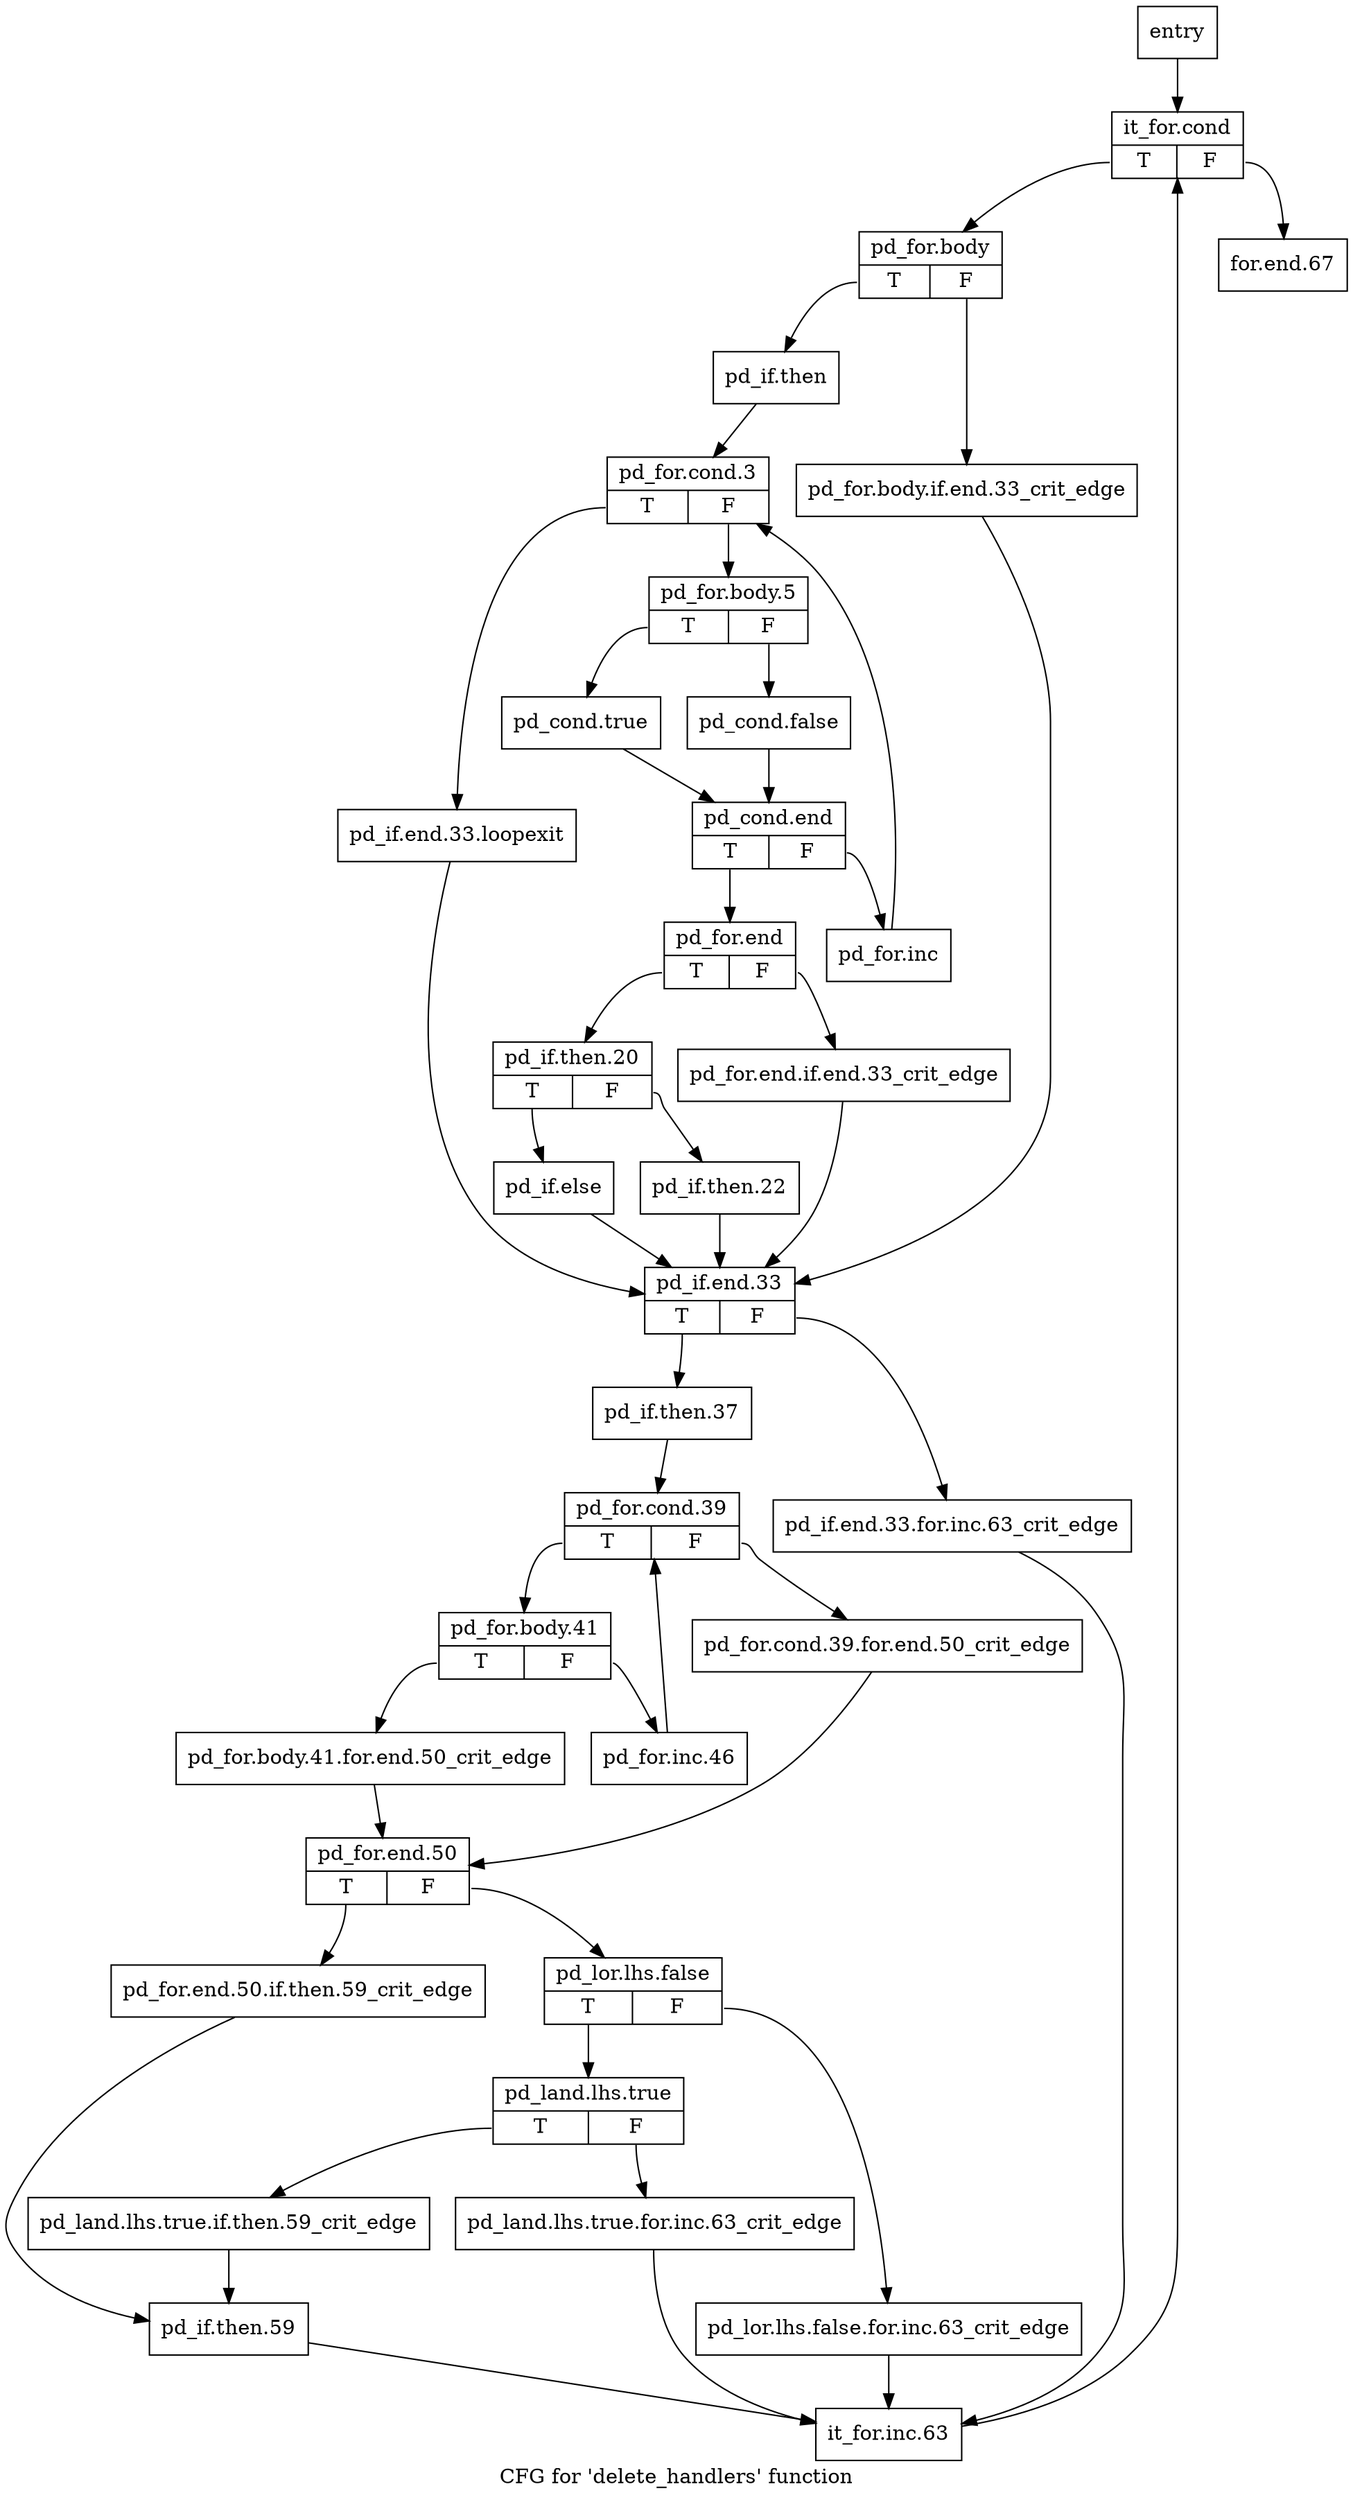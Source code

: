 digraph "CFG for 'delete_handlers' function" {
	label="CFG for 'delete_handlers' function";

	Node0x4d11b60 [shape=record,label="{entry}"];
	Node0x4d11b60 -> Node0x4d12040;
	Node0x4d12040 [shape=record,label="{it_for.cond|{<s0>T|<s1>F}}"];
	Node0x4d12040:s0 -> Node0x4d12090;
	Node0x4d12040:s1 -> Node0x4d12a90;
	Node0x4d12090 [shape=record,label="{pd_for.body|{<s0>T|<s1>F}}"];
	Node0x4d12090:s0 -> Node0x4d12130;
	Node0x4d12090:s1 -> Node0x4d120e0;
	Node0x4d120e0 [shape=record,label="{pd_for.body.if.end.33_crit_edge}"];
	Node0x4d120e0 -> Node0x4d12540;
	Node0x4d12130 [shape=record,label="{pd_if.then}"];
	Node0x4d12130 -> Node0x4d12180;
	Node0x4d12180 [shape=record,label="{pd_for.cond.3|{<s0>T|<s1>F}}"];
	Node0x4d12180:s0 -> Node0x4d124f0;
	Node0x4d12180:s1 -> Node0x4d121d0;
	Node0x4d121d0 [shape=record,label="{pd_for.body.5|{<s0>T|<s1>F}}"];
	Node0x4d121d0:s0 -> Node0x4d12220;
	Node0x4d121d0:s1 -> Node0x4d12270;
	Node0x4d12220 [shape=record,label="{pd_cond.true}"];
	Node0x4d12220 -> Node0x4d122c0;
	Node0x4d12270 [shape=record,label="{pd_cond.false}"];
	Node0x4d12270 -> Node0x4d122c0;
	Node0x4d122c0 [shape=record,label="{pd_cond.end|{<s0>T|<s1>F}}"];
	Node0x4d122c0:s0 -> Node0x4d12360;
	Node0x4d122c0:s1 -> Node0x4d12310;
	Node0x4d12310 [shape=record,label="{pd_for.inc}"];
	Node0x4d12310 -> Node0x4d12180;
	Node0x4d12360 [shape=record,label="{pd_for.end|{<s0>T|<s1>F}}"];
	Node0x4d12360:s0 -> Node0x4d12400;
	Node0x4d12360:s1 -> Node0x4d123b0;
	Node0x4d123b0 [shape=record,label="{pd_for.end.if.end.33_crit_edge}"];
	Node0x4d123b0 -> Node0x4d12540;
	Node0x4d12400 [shape=record,label="{pd_if.then.20|{<s0>T|<s1>F}}"];
	Node0x4d12400:s0 -> Node0x4d124a0;
	Node0x4d12400:s1 -> Node0x4d12450;
	Node0x4d12450 [shape=record,label="{pd_if.then.22}"];
	Node0x4d12450 -> Node0x4d12540;
	Node0x4d124a0 [shape=record,label="{pd_if.else}"];
	Node0x4d124a0 -> Node0x4d12540;
	Node0x4d124f0 [shape=record,label="{pd_if.end.33.loopexit}"];
	Node0x4d124f0 -> Node0x4d12540;
	Node0x4d12540 [shape=record,label="{pd_if.end.33|{<s0>T|<s1>F}}"];
	Node0x4d12540:s0 -> Node0x4d125e0;
	Node0x4d12540:s1 -> Node0x4d12590;
	Node0x4d12590 [shape=record,label="{pd_if.end.33.for.inc.63_crit_edge}"];
	Node0x4d12590 -> Node0x4d12a40;
	Node0x4d125e0 [shape=record,label="{pd_if.then.37}"];
	Node0x4d125e0 -> Node0x4d12630;
	Node0x4d12630 [shape=record,label="{pd_for.cond.39|{<s0>T|<s1>F}}"];
	Node0x4d12630:s0 -> Node0x4d126d0;
	Node0x4d12630:s1 -> Node0x4d12680;
	Node0x4d12680 [shape=record,label="{pd_for.cond.39.for.end.50_crit_edge}"];
	Node0x4d12680 -> Node0x4d127c0;
	Node0x4d126d0 [shape=record,label="{pd_for.body.41|{<s0>T|<s1>F}}"];
	Node0x4d126d0:s0 -> Node0x4d12720;
	Node0x4d126d0:s1 -> Node0x4d12770;
	Node0x4d12720 [shape=record,label="{pd_for.body.41.for.end.50_crit_edge}"];
	Node0x4d12720 -> Node0x4d127c0;
	Node0x4d12770 [shape=record,label="{pd_for.inc.46}"];
	Node0x4d12770 -> Node0x4d12630;
	Node0x4d127c0 [shape=record,label="{pd_for.end.50|{<s0>T|<s1>F}}"];
	Node0x4d127c0:s0 -> Node0x4d12810;
	Node0x4d127c0:s1 -> Node0x4d12860;
	Node0x4d12810 [shape=record,label="{pd_for.end.50.if.then.59_crit_edge}"];
	Node0x4d12810 -> Node0x4d129f0;
	Node0x4d12860 [shape=record,label="{pd_lor.lhs.false|{<s0>T|<s1>F}}"];
	Node0x4d12860:s0 -> Node0x4d12900;
	Node0x4d12860:s1 -> Node0x4d128b0;
	Node0x4d128b0 [shape=record,label="{pd_lor.lhs.false.for.inc.63_crit_edge}"];
	Node0x4d128b0 -> Node0x4d12a40;
	Node0x4d12900 [shape=record,label="{pd_land.lhs.true|{<s0>T|<s1>F}}"];
	Node0x4d12900:s0 -> Node0x4d129a0;
	Node0x4d12900:s1 -> Node0x4d12950;
	Node0x4d12950 [shape=record,label="{pd_land.lhs.true.for.inc.63_crit_edge}"];
	Node0x4d12950 -> Node0x4d12a40;
	Node0x4d129a0 [shape=record,label="{pd_land.lhs.true.if.then.59_crit_edge}"];
	Node0x4d129a0 -> Node0x4d129f0;
	Node0x4d129f0 [shape=record,label="{pd_if.then.59}"];
	Node0x4d129f0 -> Node0x4d12a40;
	Node0x4d12a40 [shape=record,label="{it_for.inc.63}"];
	Node0x4d12a40 -> Node0x4d12040;
	Node0x4d12a90 [shape=record,label="{for.end.67}"];
}
